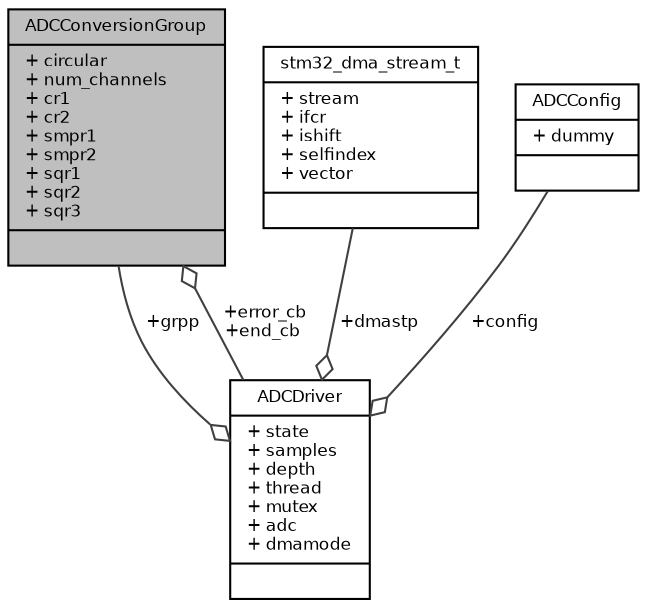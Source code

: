 digraph "ADCConversionGroup"
{
  bgcolor="transparent";
  edge [fontname="Helvetica",fontsize="8",labelfontname="Helvetica",labelfontsize="8"];
  node [fontname="Helvetica",fontsize="8",shape=record];
  Node1 [label="{ADCConversionGroup\n|+ circular\l+ num_channels\l+ cr1\l+ cr2\l+ smpr1\l+ smpr2\l+ sqr1\l+ sqr2\l+ sqr3\l|}",height=0.2,width=0.4,color="black", fillcolor="grey75", style="filled", fontcolor="black"];
  Node2 -> Node1 [color="grey25",fontsize="8",style="solid",label=" +error_cb\n+end_cb" ,arrowhead="odiamond",fontname="Helvetica"];
  Node2 [label="{ADCDriver\n|+ state\l+ samples\l+ depth\l+ thread\l+ mutex\l+ adc\l+ dmamode\l|}",height=0.2,width=0.4,color="black",URL="$struct_a_d_c_driver.html",tooltip="Structure representing an ADC driver. "];
  Node3 -> Node2 [color="grey25",fontsize="8",style="solid",label=" +dmastp" ,arrowhead="odiamond",fontname="Helvetica"];
  Node3 [label="{stm32_dma_stream_t\n|+ stream\l+ ifcr\l+ ishift\l+ selfindex\l+ vector\l|}",height=0.2,width=0.4,color="black",URL="$structstm32__dma__stream__t.html",tooltip="STM32 DMA stream descriptor structure. "];
  Node4 -> Node2 [color="grey25",fontsize="8",style="solid",label=" +config" ,arrowhead="odiamond",fontname="Helvetica"];
  Node4 [label="{ADCConfig\n|+ dummy\l|}",height=0.2,width=0.4,color="black",URL="$struct_a_d_c_config.html",tooltip="Driver configuration structure. "];
  Node1 -> Node2 [color="grey25",fontsize="8",style="solid",label=" +grpp" ,arrowhead="odiamond",fontname="Helvetica"];
}
